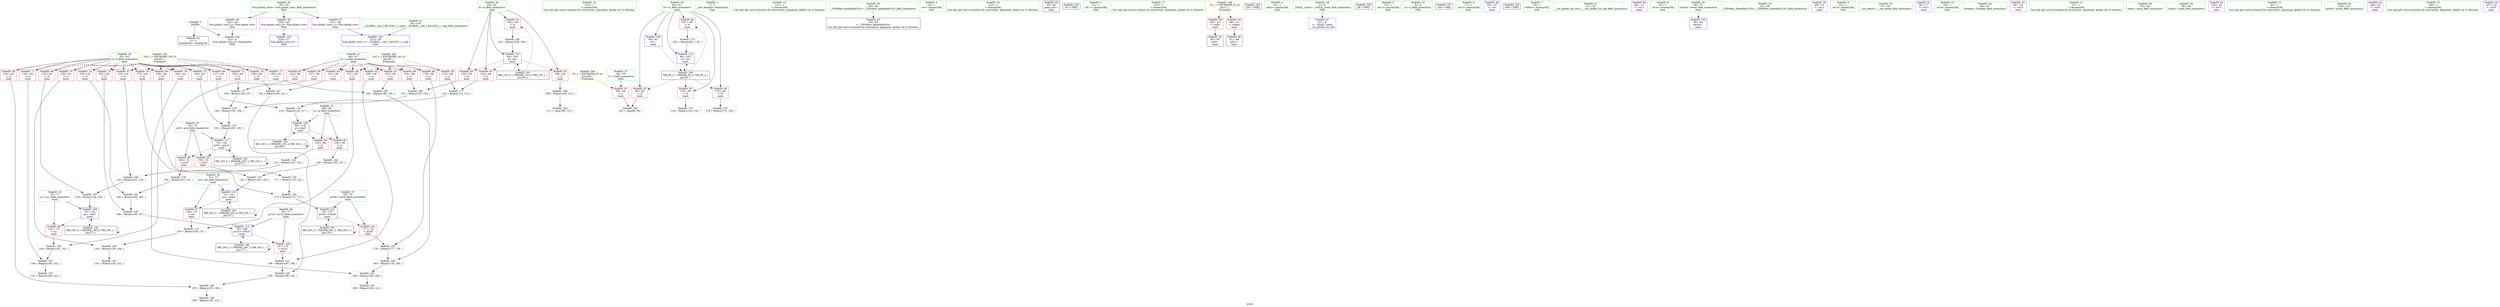 digraph "SVFG" {
	label="SVFG";

	Node0x5621e5918a80 [shape=record,color=grey,label="{NodeID: 0\nNullPtr}"];
	Node0x5621e5918a80 -> Node0x5621e59307f0[style=solid];
	Node0x5621e5918a80 -> Node0x5621e5931410[style=solid];
	Node0x5621e593b090 [shape=record,color=grey,label="{NodeID: 180\n155 = Binary(153, 154, )\n}"];
	Node0x5621e593b090 -> Node0x5621e593af10[style=solid];
	Node0x5621e5930e00 [shape=record,color=red,label="{NodeID: 97\n136\<--72\n\<--p2\nmain\n}"];
	Node0x5621e5930e00 -> Node0x5621e593a910[style=solid];
	Node0x5621e592efd0 [shape=record,color=green,label="{NodeID: 14\n110\<--1\n\<--dummyObj\nCan only get source location for instruction, argument, global var or function.}"];
	Node0x5621e59352f0 [shape=record,color=black,label="{NodeID: 194\nMR_20V_2 = PHI(MR_20V_4, MR_20V_1, )\npts\{73 \}\n}"];
	Node0x5621e59352f0 -> Node0x5621e5931920[style=dashed];
	Node0x5621e59352f0 -> Node0x5621e59352f0[style=dashed];
	Node0x5621e59319f0 [shape=record,color=blue,label="{NodeID: 111\n74\<--161\np18\<--rem21\nmain\n}"];
	Node0x5621e59319f0 -> Node0x5621e5930ed0[style=dashed];
	Node0x5621e59319f0 -> Node0x5621e5930fa0[style=dashed];
	Node0x5621e59319f0 -> Node0x5621e59353e0[style=dashed];
	Node0x5621e592fbd0 [shape=record,color=green,label="{NodeID: 28\n60\<--61\ntt\<--tt_field_insensitive\nmain\n}"];
	Node0x5621e592fbd0 -> Node0x5621e5932940[style=solid];
	Node0x5621e592fbd0 -> Node0x5621e5932a10[style=solid];
	Node0x5621e592fbd0 -> Node0x5621e5932ae0[style=solid];
	Node0x5621e592fbd0 -> Node0x5621e5932bb0[style=solid];
	Node0x5621e592fbd0 -> Node0x5621e59315e0[style=solid];
	Node0x5621e592fbd0 -> Node0x5621e5931c60[style=solid];
	Node0x5621e59307f0 [shape=record,color=black,label="{NodeID: 42\n2\<--3\ndummyVal\<--dummyVal\n}"];
	Node0x5621e59323d0 [shape=record,color=purple,label="{NodeID: 56\n220\<--26\nllvm.global_ctors_0\<--llvm.global_ctors\nGlob }"];
	Node0x5621e59323d0 -> Node0x5621e5931210[style=solid];
	Node0x5621e5938810 [shape=record,color=grey,label="{NodeID: 153\n147 = Binary(146, 122, )\n}"];
	Node0x5621e5932fc0 [shape=record,color=red,label="{NodeID: 70\n139\<--62\n\<--d\nmain\n}"];
	Node0x5621e5932fc0 -> Node0x5621e5939b90[style=solid];
	Node0x5621e5939d10 [shape=record,color=grey,label="{NodeID: 167\n126 = Binary(124, 125, )\n}"];
	Node0x5621e5939d10 -> Node0x5621e5931850[style=solid];
	Node0x5621e5933b20 [shape=record,color=red,label="{NodeID: 84\n153\<--64\n\<--k\nmain\n}"];
	Node0x5621e5933b20 -> Node0x5621e593b090[style=solid];
	Node0x5621e5918c50 [shape=record,color=green,label="{NodeID: 1\n7\<--1\n__dso_handle\<--dummyObj\nGlob }"];
	Node0x5621e593b210 [shape=record,color=grey,label="{NodeID: 181\n166 = Binary(164, 165, )\n}"];
	Node0x5621e593b210 -> Node0x5621e5937c10[style=solid];
	Node0x5621e5930ed0 [shape=record,color=red,label="{NodeID: 98\n163\<--74\n\<--p18\nmain\n}"];
	Node0x5621e5930ed0 -> Node0x5621e593ad90[style=solid];
	Node0x5621e592f060 [shape=record,color=green,label="{NodeID: 15\n112\<--1\n\<--dummyObj\nCan only get source location for instruction, argument, global var or function.}"];
	Node0x5621e59353e0 [shape=record,color=black,label="{NodeID: 195\nMR_22V_2 = PHI(MR_22V_3, MR_22V_1, )\npts\{75 \}\n}"];
	Node0x5621e59353e0 -> Node0x5621e59319f0[style=dashed];
	Node0x5621e59353e0 -> Node0x5621e59353e0[style=dashed];
	Node0x5621e5931ac0 [shape=record,color=blue,label="{NodeID: 112\n76\<--168\np122\<--rem25\nmain\n}"];
	Node0x5621e5931ac0 -> Node0x5621e5931070[style=dashed];
	Node0x5621e5931ac0 -> Node0x5621e5946360[style=dashed];
	Node0x5621e592fca0 [shape=record,color=green,label="{NodeID: 29\n62\<--63\nd\<--d_field_insensitive\nmain\n}"];
	Node0x5621e592fca0 -> Node0x5621e5932c80[style=solid];
	Node0x5621e592fca0 -> Node0x5621e5932d50[style=solid];
	Node0x5621e592fca0 -> Node0x5621e5932e20[style=solid];
	Node0x5621e592fca0 -> Node0x5621e5932ef0[style=solid];
	Node0x5621e592fca0 -> Node0x5621e5932fc0[style=solid];
	Node0x5621e592fca0 -> Node0x5621e5933090[style=solid];
	Node0x5621e592fca0 -> Node0x5621e5933160[style=solid];
	Node0x5621e592fca0 -> Node0x5621e5933230[style=solid];
	Node0x5621e592fca0 -> Node0x5621e5933300[style=solid];
	Node0x5621e592fca0 -> Node0x5621e59333d0[style=solid];
	Node0x5621e592fca0 -> Node0x5621e59334a0[style=solid];
	Node0x5621e592fca0 -> Node0x5621e5933570[style=solid];
	Node0x5621e592fca0 -> Node0x5621e5933640[style=solid];
	Node0x5621e592fca0 -> Node0x5621e5933710[style=solid];
	Node0x5621e592fca0 -> Node0x5621e59337e0[style=solid];
	Node0x5621e59308f0 [shape=record,color=black,label="{NodeID: 43\n39\<--40\n\<--_ZNSt8ios_base4InitD1Ev\nCan only get source location for instruction, argument, global var or function.}"];
	Node0x5621e59324d0 [shape=record,color=purple,label="{NodeID: 57\n221\<--26\nllvm.global_ctors_1\<--llvm.global_ctors\nGlob }"];
	Node0x5621e59324d0 -> Node0x5621e5931310[style=solid];
	Node0x5621e5938990 [shape=record,color=grey,label="{NodeID: 154\n173 = Binary(171, 172, )\n}"];
	Node0x5621e5938990 -> Node0x5621e5931b90[style=solid];
	Node0x5621e5933090 [shape=record,color=red,label="{NodeID: 71\n145\<--62\n\<--d\nmain\n}"];
	Node0x5621e5933090 -> Node0x5621e5938690[style=solid];
	Node0x5621e5939e90 [shape=record,color=grey,label="{NodeID: 168\n124 = Binary(121, 123, )\n}"];
	Node0x5621e5939e90 -> Node0x5621e5939d10[style=solid];
	Node0x5621e5933bf0 [shape=record,color=red,label="{NodeID: 85\n115\<--66\n\<--n\nmain\n}"];
	Node0x5621e5933bf0 -> Node0x5621e593a310[style=solid];
	Node0x5621e5918b10 [shape=record,color=green,label="{NodeID: 2\n10\<--1\n.str\<--dummyObj\nGlob }"];
	Node0x5621e593b390 [shape=record,color=grey,label="{NodeID: 182\n100 = cmp(98, 99, )\n}"];
	Node0x5621e5930fa0 [shape=record,color=red,label="{NodeID: 99\n170\<--74\n\<--p18\nmain\n}"];
	Node0x5621e5930fa0 -> Node0x5621e5938390[style=solid];
	Node0x5621e592f0f0 [shape=record,color=green,label="{NodeID: 16\n122\<--1\n\<--dummyObj\nCan only get source location for instruction, argument, global var or function.}"];
	Node0x5621e5946360 [shape=record,color=black,label="{NodeID: 196\nMR_24V_2 = PHI(MR_24V_3, MR_24V_1, )\npts\{77 \}\n}"];
	Node0x5621e5946360 -> Node0x5621e5931ac0[style=dashed];
	Node0x5621e5946360 -> Node0x5621e5946360[style=dashed];
	Node0x5621e5931b90 [shape=record,color=blue,label="{NodeID: 113\n78\<--173\np226\<--rem28\nmain\n}"];
	Node0x5621e5931b90 -> Node0x5621e5931140[style=dashed];
	Node0x5621e5931b90 -> Node0x5621e5946860[style=dashed];
	Node0x5621e592fd70 [shape=record,color=green,label="{NodeID: 30\n64\<--65\nk\<--k_field_insensitive\nmain\n}"];
	Node0x5621e592fd70 -> Node0x5621e59338b0[style=solid];
	Node0x5621e592fd70 -> Node0x5621e5933980[style=solid];
	Node0x5621e592fd70 -> Node0x5621e5933a50[style=solid];
	Node0x5621e592fd70 -> Node0x5621e5933b20[style=solid];
	Node0x5621e592fd70 -> Node0x5621e59316b0[style=solid];
	Node0x5621e59309f0 [shape=record,color=black,label="{NodeID: 44\n55\<--81\nmain_ret\<--\nmain\n}"];
	Node0x5621e5950af0 [shape=record,color=black,label="{NodeID: 224\n93 = PHI()\n}"];
	Node0x5621e59325d0 [shape=record,color=purple,label="{NodeID: 58\n222\<--26\nllvm.global_ctors_2\<--llvm.global_ctors\nGlob }"];
	Node0x5621e59325d0 -> Node0x5621e5931410[style=solid];
	Node0x5621e5938b10 [shape=record,color=grey,label="{NodeID: 155\n185 = Binary(183, 184, )\n}"];
	Node0x5621e5938b10 -> Node0x5621e5938f90[style=solid];
	Node0x5621e5933160 [shape=record,color=red,label="{NodeID: 72\n156\<--62\n\<--d\nmain\n}"];
	Node0x5621e5933160 -> Node0x5621e593ac10[style=solid];
	Node0x5621e593a010 [shape=record,color=grey,label="{NodeID: 169\n109 = Binary(108, 110, )\n}"];
	Node0x5621e593a010 -> Node0x5621e593b510[style=solid];
	Node0x5621e5933cc0 [shape=record,color=red,label="{NodeID: 86\n137\<--66\n\<--n\nmain\n}"];
	Node0x5621e5933cc0 -> Node0x5621e593a910[style=solid];
	Node0x5621e592e1f0 [shape=record,color=green,label="{NodeID: 3\n12\<--1\n.str.1\<--dummyObj\nGlob }"];
	Node0x5621e593b510 [shape=record,color=grey,label="{NodeID: 183\n111 = cmp(109, 112, )\n}"];
	Node0x5621e5931070 [shape=record,color=red,label="{NodeID: 100\n187\<--76\n\<--p122\nmain\n}"];
	Node0x5621e5931070 -> Node0x5621e5938510[style=solid];
	Node0x5621e592f1c0 [shape=record,color=green,label="{NodeID: 17\n135\<--1\n\<--dummyObj\nCan only get source location for instruction, argument, global var or function.}"];
	Node0x5621e5946860 [shape=record,color=black,label="{NodeID: 197\nMR_26V_2 = PHI(MR_26V_3, MR_26V_1, )\npts\{79 \}\n}"];
	Node0x5621e5946860 -> Node0x5621e5931b90[style=dashed];
	Node0x5621e5946860 -> Node0x5621e5946860[style=dashed];
	Node0x5621e5931c60 [shape=record,color=blue,label="{NodeID: 114\n60\<--202\ntt\<--inc\nmain\n}"];
	Node0x5621e5931c60 -> Node0x5621e5943540[style=dashed];
	Node0x5621e592fe40 [shape=record,color=green,label="{NodeID: 31\n66\<--67\nn\<--n_field_insensitive\nmain\n}"];
	Node0x5621e592fe40 -> Node0x5621e5933bf0[style=solid];
	Node0x5621e592fe40 -> Node0x5621e5933cc0[style=solid];
	Node0x5621e592fe40 -> Node0x5621e5933d90[style=solid];
	Node0x5621e592fe40 -> Node0x5621e5933e60[style=solid];
	Node0x5621e592fe40 -> Node0x5621e5933f30[style=solid];
	Node0x5621e592fe40 -> Node0x5621e5934000[style=solid];
	Node0x5621e592fe40 -> Node0x5621e59340d0[style=solid];
	Node0x5621e592fe40 -> Node0x5621e59341a0[style=solid];
	Node0x5621e592fe40 -> Node0x5621e5934270[style=solid];
	Node0x5621e5930ac0 [shape=record,color=black,label="{NodeID: 45\n85\<--82\ncall\<--\nmain\n}"];
	Node0x5621e5950bf0 [shape=record,color=black,label="{NodeID: 225\n103 = PHI()\n}"];
	Node0x5621e59326d0 [shape=record,color=red,label="{NodeID: 59\n82\<--14\n\<--stdin\nmain\n}"];
	Node0x5621e59326d0 -> Node0x5621e5930ac0[style=solid];
	Node0x5621e5938c90 [shape=record,color=grey,label="{NodeID: 156\n144 = Binary(142, 143, )\n}"];
	Node0x5621e5938c90 -> Node0x5621e5938690[style=solid];
	Node0x5621e5933230 [shape=record,color=red,label="{NodeID: 73\n160\<--62\n\<--d\nmain\n}"];
	Node0x5621e5933230 -> Node0x5621e593aa90[style=solid];
	Node0x5621e593a190 [shape=record,color=grey,label="{NodeID: 170\n131 = Binary(129, 130, )\n}"];
	Node0x5621e593a190 -> Node0x5621e5931920[style=solid];
	Node0x5621e5933d90 [shape=record,color=red,label="{NodeID: 87\n143\<--66\n\<--n\nmain\n}"];
	Node0x5621e5933d90 -> Node0x5621e5938c90[style=solid];
	Node0x5621e592e280 [shape=record,color=green,label="{NodeID: 4\n14\<--1\nstdin\<--dummyObj\nGlob }"];
	Node0x5621e5931140 [shape=record,color=red,label="{NodeID: 101\n177\<--78\n\<--p226\nmain\n}"];
	Node0x5621e5931140 -> Node0x5621e5939110[style=solid];
	Node0x5621e592f290 [shape=record,color=green,label="{NodeID: 18\n4\<--6\n_ZStL8__ioinit\<--_ZStL8__ioinit_field_insensitive\nGlob }"];
	Node0x5621e592f290 -> Node0x5621e5930c60[style=solid];
	Node0x5621e5946d60 [shape=record,color=yellow,style=double,label="{NodeID: 198\n2V_1 = ENCHI(MR_2V_0)\npts\{1 \}\nFun[main]}"];
	Node0x5621e5946d60 -> Node0x5621e59326d0[style=dashed];
	Node0x5621e5946d60 -> Node0x5621e59327a0[style=dashed];
	Node0x5621e592ff10 [shape=record,color=green,label="{NodeID: 32\n68\<--69\np\<--p_field_insensitive\nmain\n}"];
	Node0x5621e592ff10 -> Node0x5621e5934340[style=solid];
	Node0x5621e592ff10 -> Node0x5621e5934410[style=solid];
	Node0x5621e592ff10 -> Node0x5621e5931780[style=solid];
	Node0x5621e5930b90 [shape=record,color=black,label="{NodeID: 46\n91\<--88\ncall1\<--\nmain\n}"];
	Node0x5621e5951280 [shape=record,color=black,label="{NodeID: 226\n38 = PHI()\n}"];
	Node0x5621e59327a0 [shape=record,color=red,label="{NodeID: 60\n88\<--19\n\<--stdout\nmain\n}"];
	Node0x5621e59327a0 -> Node0x5621e5930b90[style=solid];
	Node0x5621e5938e10 [shape=record,color=grey,label="{NodeID: 157\n176 = Binary(175, 135, )\n}"];
	Node0x5621e5933300 [shape=record,color=red,label="{NodeID: 74\n165\<--62\n\<--d\nmain\n}"];
	Node0x5621e5933300 -> Node0x5621e593b210[style=solid];
	Node0x5621e593a310 [shape=record,color=grey,label="{NodeID: 171\n116 = Binary(114, 115, )\n}"];
	Node0x5621e593a310 -> Node0x5621e593a490[style=solid];
	Node0x5621e5933e60 [shape=record,color=red,label="{NodeID: 88\n154\<--66\n\<--n\nmain\n}"];
	Node0x5621e5933e60 -> Node0x5621e593b090[style=solid];
	Node0x5621e592e310 [shape=record,color=green,label="{NodeID: 5\n15\<--1\n.str.2\<--dummyObj\nGlob }"];
	Node0x5621e5931210 [shape=record,color=blue,label="{NodeID: 102\n220\<--27\nllvm.global_ctors_0\<--\nGlob }"];
	Node0x5621e592f360 [shape=record,color=green,label="{NodeID: 19\n8\<--9\na\<--a_field_insensitive\nGlob }"];
	Node0x5621e592ffe0 [shape=record,color=green,label="{NodeID: 33\n70\<--71\np1\<--p1_field_insensitive\nmain\n}"];
	Node0x5621e592ffe0 -> Node0x5621e5930d30[style=solid];
	Node0x5621e592ffe0 -> Node0x5621e5931850[style=solid];
	Node0x5621e5930c60 [shape=record,color=purple,label="{NodeID: 47\n37\<--4\n\<--_ZStL8__ioinit\n__cxx_global_var_init\n}"];
	Node0x5621e5951380 [shape=record,color=black,label="{NodeID: 227\n149 = PHI()\n}"];
	Node0x5621e5932870 [shape=record,color=red,label="{NodeID: 61\n99\<--58\n\<--t\nmain\n}"];
	Node0x5621e5932870 -> Node0x5621e593b390[style=solid];
	Node0x5621e5938f90 [shape=record,color=grey,label="{NodeID: 158\n186 = Binary(185, 122, )\n}"];
	Node0x5621e59333d0 [shape=record,color=red,label="{NodeID: 75\n167\<--62\n\<--d\nmain\n}"];
	Node0x5621e59333d0 -> Node0x5621e5937c10[style=solid];
	Node0x5621e593a490 [shape=record,color=grey,label="{NodeID: 172\n118 = Binary(116, 117, )\n}"];
	Node0x5621e593a490 -> Node0x5621e5931780[style=solid];
	Node0x5621e5933f30 [shape=record,color=red,label="{NodeID: 89\n157\<--66\n\<--n\nmain\n}"];
	Node0x5621e5933f30 -> Node0x5621e593ac10[style=solid];
	Node0x5621e592e3a0 [shape=record,color=green,label="{NodeID: 6\n17\<--1\n.str.3\<--dummyObj\nGlob }"];
	Node0x5621e5931310 [shape=record,color=blue,label="{NodeID: 103\n221\<--28\nllvm.global_ctors_1\<--_GLOBAL__sub_I_Kivi239_1_1.cpp\nGlob }"];
	Node0x5621e592f430 [shape=record,color=green,label="{NodeID: 20\n26\<--30\nllvm.global_ctors\<--llvm.global_ctors_field_insensitive\nGlob }"];
	Node0x5621e592f430 -> Node0x5621e59323d0[style=solid];
	Node0x5621e592f430 -> Node0x5621e59324d0[style=solid];
	Node0x5621e592f430 -> Node0x5621e59325d0[style=solid];
	Node0x5621e5947960 [shape=record,color=yellow,style=double,label="{NodeID: 200\n6V_1 = ENCHI(MR_6V_0)\npts\{59 \}\nFun[main]}"];
	Node0x5621e5947960 -> Node0x5621e5932870[style=dashed];
	Node0x5621e59300b0 [shape=record,color=green,label="{NodeID: 34\n72\<--73\np2\<--p2_field_insensitive\nmain\n}"];
	Node0x5621e59300b0 -> Node0x5621e5930e00[style=solid];
	Node0x5621e59300b0 -> Node0x5621e5931920[style=solid];
	Node0x5621e5931d50 [shape=record,color=purple,label="{NodeID: 48\n83\<--10\n\<--.str\nmain\n}"];
	Node0x5621e5951480 [shape=record,color=black,label="{NodeID: 228\n198 = PHI()\n}"];
	Node0x5621e5937c10 [shape=record,color=grey,label="{NodeID: 145\n168 = Binary(166, 167, )\n}"];
	Node0x5621e5937c10 -> Node0x5621e5931ac0[style=solid];
	Node0x5621e5932940 [shape=record,color=red,label="{NodeID: 62\n98\<--60\n\<--tt\nmain\n}"];
	Node0x5621e5932940 -> Node0x5621e593b390[style=solid];
	Node0x5621e5939110 [shape=record,color=grey,label="{NodeID: 159\n179 = Binary(177, 178, )\n}"];
	Node0x5621e5939110 -> Node0x5621e5939290[style=solid];
	Node0x5621e59334a0 [shape=record,color=red,label="{NodeID: 76\n172\<--62\n\<--d\nmain\n}"];
	Node0x5621e59334a0 -> Node0x5621e5938990[style=solid];
	Node0x5621e593a610 [shape=record,color=grey,label="{NodeID: 173\n202 = Binary(201, 135, )\n}"];
	Node0x5621e593a610 -> Node0x5621e5931c60[style=solid];
	Node0x5621e5934000 [shape=record,color=red,label="{NodeID: 90\n178\<--66\n\<--n\nmain\n}"];
	Node0x5621e5934000 -> Node0x5621e5939110[style=solid];
	Node0x5621e592ebe0 [shape=record,color=green,label="{NodeID: 7\n19\<--1\nstdout\<--dummyObj\nGlob }"];
	Node0x5621e5931410 [shape=record,color=blue, style = dotted,label="{NodeID: 104\n222\<--3\nllvm.global_ctors_2\<--dummyVal\nGlob }"];
	Node0x5621e592f530 [shape=record,color=green,label="{NodeID: 21\n31\<--32\n__cxx_global_var_init\<--__cxx_global_var_init_field_insensitive\n}"];
	Node0x5621e5930180 [shape=record,color=green,label="{NodeID: 35\n74\<--75\np18\<--p18_field_insensitive\nmain\n}"];
	Node0x5621e5930180 -> Node0x5621e5930ed0[style=solid];
	Node0x5621e5930180 -> Node0x5621e5930fa0[style=solid];
	Node0x5621e5930180 -> Node0x5621e59319f0[style=solid];
	Node0x5621e5931e20 [shape=record,color=purple,label="{NodeID: 49\n84\<--12\n\<--.str.1\nmain\n}"];
	Node0x5621e5937d90 [shape=record,color=grey,label="{NodeID: 146\n193 = Binary(189, 192, )\n}"];
	Node0x5621e5937d90 -> Node0x5621e5938210[style=solid];
	Node0x5621e5932a10 [shape=record,color=red,label="{NodeID: 63\n133\<--60\n\<--tt\nmain\n}"];
	Node0x5621e5932a10 -> Node0x5621e593a790[style=solid];
	Node0x5621e5939290 [shape=record,color=grey,label="{NodeID: 160\n183 = Binary(179, 182, )\n}"];
	Node0x5621e5939290 -> Node0x5621e5938b10[style=solid];
	Node0x5621e5933570 [shape=record,color=red,label="{NodeID: 77\n180\<--62\n\<--d\nmain\n}"];
	Node0x5621e5933570 -> Node0x5621e5939a10[style=solid];
	Node0x5621e593a790 [shape=record,color=grey,label="{NodeID: 174\n134 = Binary(133, 135, )\n}"];
	Node0x5621e59340d0 [shape=record,color=red,label="{NodeID: 91\n181\<--66\n\<--n\nmain\n}"];
	Node0x5621e59340d0 -> Node0x5621e5939a10[style=solid];
	Node0x5621e592ec70 [shape=record,color=green,label="{NodeID: 8\n20\<--1\n.str.4\<--dummyObj\nGlob }"];
	Node0x5621e5931510 [shape=record,color=blue,label="{NodeID: 105\n56\<--81\nretval\<--\nmain\n}"];
	Node0x5621e592f630 [shape=record,color=green,label="{NodeID: 22\n35\<--36\n_ZNSt8ios_base4InitC1Ev\<--_ZNSt8ios_base4InitC1Ev_field_insensitive\n}"];
	Node0x5621e5947b20 [shape=record,color=yellow,style=double,label="{NodeID: 202\n10V_1 = ENCHI(MR_10V_0)\npts\{63 \}\nFun[main]}"];
	Node0x5621e5947b20 -> Node0x5621e5932c80[style=dashed];
	Node0x5621e5947b20 -> Node0x5621e5932d50[style=dashed];
	Node0x5621e5947b20 -> Node0x5621e5932e20[style=dashed];
	Node0x5621e5947b20 -> Node0x5621e5932ef0[style=dashed];
	Node0x5621e5947b20 -> Node0x5621e5932fc0[style=dashed];
	Node0x5621e5947b20 -> Node0x5621e5933090[style=dashed];
	Node0x5621e5947b20 -> Node0x5621e5933160[style=dashed];
	Node0x5621e5947b20 -> Node0x5621e5933230[style=dashed];
	Node0x5621e5947b20 -> Node0x5621e5933300[style=dashed];
	Node0x5621e5947b20 -> Node0x5621e59333d0[style=dashed];
	Node0x5621e5947b20 -> Node0x5621e59334a0[style=dashed];
	Node0x5621e5947b20 -> Node0x5621e5933570[style=dashed];
	Node0x5621e5947b20 -> Node0x5621e5933640[style=dashed];
	Node0x5621e5947b20 -> Node0x5621e5933710[style=dashed];
	Node0x5621e5947b20 -> Node0x5621e59337e0[style=dashed];
	Node0x5621e5930250 [shape=record,color=green,label="{NodeID: 36\n76\<--77\np122\<--p122_field_insensitive\nmain\n}"];
	Node0x5621e5930250 -> Node0x5621e5931070[style=solid];
	Node0x5621e5930250 -> Node0x5621e5931ac0[style=solid];
	Node0x5621e5931ef0 [shape=record,color=purple,label="{NodeID: 50\n89\<--15\n\<--.str.2\nmain\n}"];
	Node0x5621e5937f10 [shape=record,color=grey,label="{NodeID: 147\n192 = Binary(190, 191, )\n}"];
	Node0x5621e5937f10 -> Node0x5621e5937d90[style=solid];
	Node0x5621e5932ae0 [shape=record,color=red,label="{NodeID: 64\n175\<--60\n\<--tt\nmain\n}"];
	Node0x5621e5932ae0 -> Node0x5621e5938e10[style=solid];
	Node0x5621e5939410 [shape=record,color=grey,label="{NodeID: 161\n141 = Binary(140, 122, )\n}"];
	Node0x5621e5933640 [shape=record,color=red,label="{NodeID: 78\n184\<--62\n\<--d\nmain\n}"];
	Node0x5621e5933640 -> Node0x5621e5938b10[style=solid];
	Node0x5621e593a910 [shape=record,color=grey,label="{NodeID: 175\n138 = Binary(136, 137, )\n}"];
	Node0x5621e593a910 -> Node0x5621e5939b90[style=solid];
	Node0x5621e59341a0 [shape=record,color=red,label="{NodeID: 92\n188\<--66\n\<--n\nmain\n}"];
	Node0x5621e59341a0 -> Node0x5621e5938510[style=solid];
	Node0x5621e592ed00 [shape=record,color=green,label="{NodeID: 9\n22\<--1\n.str.5\<--dummyObj\nGlob }"];
	Node0x5621e59315e0 [shape=record,color=blue,label="{NodeID: 106\n60\<--81\ntt\<--\nmain\n}"];
	Node0x5621e59315e0 -> Node0x5621e5943540[style=dashed];
	Node0x5621e592f730 [shape=record,color=green,label="{NodeID: 23\n41\<--42\n__cxa_atexit\<--__cxa_atexit_field_insensitive\n}"];
	Node0x5621e5930320 [shape=record,color=green,label="{NodeID: 37\n78\<--79\np226\<--p226_field_insensitive\nmain\n}"];
	Node0x5621e5930320 -> Node0x5621e5931140[style=solid];
	Node0x5621e5930320 -> Node0x5621e5931b90[style=solid];
	Node0x5621e5931fc0 [shape=record,color=purple,label="{NodeID: 51\n90\<--17\n\<--.str.3\nmain\n}"];
	Node0x5621e5938090 [shape=record,color=grey,label="{NodeID: 148\n196 = Binary(195, 122, )\n}"];
	Node0x5621e5932bb0 [shape=record,color=red,label="{NodeID: 65\n201\<--60\n\<--tt\nmain\n}"];
	Node0x5621e5932bb0 -> Node0x5621e593a610[style=solid];
	Node0x5621e5939590 [shape=record,color=grey,label="{NodeID: 162\n105 = Binary(104, 106, )\n}"];
	Node0x5621e5939590 -> Node0x5621e59316b0[style=solid];
	Node0x5621e5933710 [shape=record,color=red,label="{NodeID: 79\n190\<--62\n\<--d\nmain\n}"];
	Node0x5621e5933710 -> Node0x5621e5937f10[style=solid];
	Node0x5621e593aa90 [shape=record,color=grey,label="{NodeID: 176\n161 = Binary(159, 160, )\n}"];
	Node0x5621e593aa90 -> Node0x5621e59319f0[style=solid];
	Node0x5621e5934270 [shape=record,color=red,label="{NodeID: 93\n191\<--66\n\<--n\nmain\n}"];
	Node0x5621e5934270 -> Node0x5621e5937f10[style=solid];
	Node0x5621e592ed90 [shape=record,color=green,label="{NodeID: 10\n24\<--1\n.str.6\<--dummyObj\nGlob }"];
	Node0x5621e5943540 [shape=record,color=black,label="{NodeID: 190\nMR_8V_3 = PHI(MR_8V_4, MR_8V_2, )\npts\{61 \}\n}"];
	Node0x5621e5943540 -> Node0x5621e5932940[style=dashed];
	Node0x5621e5943540 -> Node0x5621e5932a10[style=dashed];
	Node0x5621e5943540 -> Node0x5621e5932ae0[style=dashed];
	Node0x5621e5943540 -> Node0x5621e5932bb0[style=dashed];
	Node0x5621e5943540 -> Node0x5621e5931c60[style=dashed];
	Node0x5621e59316b0 [shape=record,color=blue,label="{NodeID: 107\n64\<--105\nk\<--dec\nmain\n}"];
	Node0x5621e59316b0 -> Node0x5621e5933980[style=dashed];
	Node0x5621e59316b0 -> Node0x5621e5933a50[style=dashed];
	Node0x5621e59316b0 -> Node0x5621e5933b20[style=dashed];
	Node0x5621e59316b0 -> Node0x5621e5943a40[style=dashed];
	Node0x5621e592f830 [shape=record,color=green,label="{NodeID: 24\n40\<--46\n_ZNSt8ios_base4InitD1Ev\<--_ZNSt8ios_base4InitD1Ev_field_insensitive\n}"];
	Node0x5621e592f830 -> Node0x5621e59308f0[style=solid];
	Node0x5621e5947ce0 [shape=record,color=yellow,style=double,label="{NodeID: 204\n14V_1 = ENCHI(MR_14V_0)\npts\{67 \}\nFun[main]}"];
	Node0x5621e5947ce0 -> Node0x5621e5933bf0[style=dashed];
	Node0x5621e5947ce0 -> Node0x5621e5933cc0[style=dashed];
	Node0x5621e5947ce0 -> Node0x5621e5933d90[style=dashed];
	Node0x5621e5947ce0 -> Node0x5621e5933e60[style=dashed];
	Node0x5621e5947ce0 -> Node0x5621e5933f30[style=dashed];
	Node0x5621e5947ce0 -> Node0x5621e5934000[style=dashed];
	Node0x5621e5947ce0 -> Node0x5621e59340d0[style=dashed];
	Node0x5621e5947ce0 -> Node0x5621e59341a0[style=dashed];
	Node0x5621e5947ce0 -> Node0x5621e5934270[style=dashed];
	Node0x5621e59303f0 [shape=record,color=green,label="{NodeID: 38\n86\<--87\nfreopen\<--freopen_field_insensitive\n}"];
	Node0x5621e5932090 [shape=record,color=purple,label="{NodeID: 52\n92\<--20\n\<--.str.4\nmain\n}"];
	Node0x5621e5938210 [shape=record,color=grey,label="{NodeID: 149\n195 = Binary(193, 194, )\n}"];
	Node0x5621e5938210 -> Node0x5621e5938090[style=solid];
	Node0x5621e5932c80 [shape=record,color=red,label="{NodeID: 66\n117\<--62\n\<--d\nmain\n}"];
	Node0x5621e5932c80 -> Node0x5621e593a490[style=solid];
	Node0x5621e5939710 [shape=record,color=grey,label="{NodeID: 163\n121 = Binary(120, 122, )\n}"];
	Node0x5621e5939710 -> Node0x5621e5939e90[style=solid];
	Node0x5621e59337e0 [shape=record,color=red,label="{NodeID: 80\n194\<--62\n\<--d\nmain\n}"];
	Node0x5621e59337e0 -> Node0x5621e5938210[style=solid];
	Node0x5621e593ac10 [shape=record,color=grey,label="{NodeID: 177\n158 = Binary(156, 157, )\n}"];
	Node0x5621e593ac10 -> Node0x5621e593af10[style=solid];
	Node0x5621e5934340 [shape=record,color=red,label="{NodeID: 94\n120\<--68\n\<--p\nmain\n}"];
	Node0x5621e5934340 -> Node0x5621e5939710[style=solid];
	Node0x5621e592ee20 [shape=record,color=green,label="{NodeID: 11\n27\<--1\n\<--dummyObj\nCan only get source location for instruction, argument, global var or function.}"];
	Node0x5621e5943a40 [shape=record,color=black,label="{NodeID: 191\nMR_12V_2 = PHI(MR_12V_3, MR_12V_1, )\npts\{65 \}\n}"];
	Node0x5621e5943a40 -> Node0x5621e59338b0[style=dashed];
	Node0x5621e5943a40 -> Node0x5621e59316b0[style=dashed];
	Node0x5621e5931780 [shape=record,color=blue,label="{NodeID: 108\n68\<--118\np\<--rem5\nmain\n}"];
	Node0x5621e5931780 -> Node0x5621e5934340[style=dashed];
	Node0x5621e5931780 -> Node0x5621e5934410[style=dashed];
	Node0x5621e5931780 -> Node0x5621e59348f0[style=dashed];
	Node0x5621e592f930 [shape=record,color=green,label="{NodeID: 25\n53\<--54\nmain\<--main_field_insensitive\n}"];
	Node0x5621e59304f0 [shape=record,color=green,label="{NodeID: 39\n94\<--95\nscanf\<--scanf_field_insensitive\n}"];
	Node0x5621e5932160 [shape=record,color=purple,label="{NodeID: 53\n102\<--22\n\<--.str.5\nmain\n}"];
	Node0x5621e5938390 [shape=record,color=grey,label="{NodeID: 150\n171 = Binary(170, 122, )\n}"];
	Node0x5621e5938390 -> Node0x5621e5938990[style=solid];
	Node0x5621e5932d50 [shape=record,color=red,label="{NodeID: 67\n123\<--62\n\<--d\nmain\n}"];
	Node0x5621e5932d50 -> Node0x5621e5939e90[style=solid];
	Node0x5621e5939890 [shape=record,color=grey,label="{NodeID: 164\n129 = Binary(128, 122, )\n}"];
	Node0x5621e5939890 -> Node0x5621e593a190[style=solid];
	Node0x5621e59338b0 [shape=record,color=red,label="{NodeID: 81\n104\<--64\n\<--k\nmain\n}"];
	Node0x5621e59338b0 -> Node0x5621e5939590[style=solid];
	Node0x5621e593ad90 [shape=record,color=grey,label="{NodeID: 178\n164 = Binary(163, 122, )\n}"];
	Node0x5621e593ad90 -> Node0x5621e593b210[style=solid];
	Node0x5621e5934410 [shape=record,color=red,label="{NodeID: 95\n128\<--68\n\<--p\nmain\n}"];
	Node0x5621e5934410 -> Node0x5621e5939890[style=solid];
	Node0x5621e592eeb0 [shape=record,color=green,label="{NodeID: 12\n81\<--1\n\<--dummyObj\nCan only get source location for instruction, argument, global var or function.}"];
	Node0x5621e59348f0 [shape=record,color=black,label="{NodeID: 192\nMR_16V_2 = PHI(MR_16V_4, MR_16V_1, )\npts\{69 \}\n}"];
	Node0x5621e59348f0 -> Node0x5621e5931780[style=dashed];
	Node0x5621e59348f0 -> Node0x5621e59348f0[style=dashed];
	Node0x5621e5931850 [shape=record,color=blue,label="{NodeID: 109\n70\<--126\np1\<--rem7\nmain\n}"];
	Node0x5621e5931850 -> Node0x5621e5930d30[style=dashed];
	Node0x5621e5931850 -> Node0x5621e5934df0[style=dashed];
	Node0x5621e592fa30 [shape=record,color=green,label="{NodeID: 26\n56\<--57\nretval\<--retval_field_insensitive\nmain\n}"];
	Node0x5621e592fa30 -> Node0x5621e5931510[style=solid];
	Node0x5621e59305f0 [shape=record,color=green,label="{NodeID: 40\n150\<--151\nprintf\<--printf_field_insensitive\n}"];
	Node0x5621e5932230 [shape=record,color=purple,label="{NodeID: 54\n148\<--24\n\<--.str.6\nmain\n}"];
	Node0x5621e5938510 [shape=record,color=grey,label="{NodeID: 151\n189 = Binary(187, 188, )\n}"];
	Node0x5621e5938510 -> Node0x5621e5937d90[style=solid];
	Node0x5621e5932e20 [shape=record,color=red,label="{NodeID: 68\n125\<--62\n\<--d\nmain\n}"];
	Node0x5621e5932e20 -> Node0x5621e5939d10[style=solid];
	Node0x5621e5939a10 [shape=record,color=grey,label="{NodeID: 165\n182 = Binary(180, 181, )\n}"];
	Node0x5621e5939a10 -> Node0x5621e5939290[style=solid];
	Node0x5621e5933980 [shape=record,color=red,label="{NodeID: 82\n108\<--64\n\<--k\nmain\n}"];
	Node0x5621e5933980 -> Node0x5621e593a010[style=solid];
	Node0x5621e593af10 [shape=record,color=grey,label="{NodeID: 179\n159 = Binary(155, 158, )\n}"];
	Node0x5621e593af10 -> Node0x5621e593aa90[style=solid];
	Node0x5621e5930d30 [shape=record,color=red,label="{NodeID: 96\n142\<--70\n\<--p1\nmain\n}"];
	Node0x5621e5930d30 -> Node0x5621e5938c90[style=solid];
	Node0x5621e592ef40 [shape=record,color=green,label="{NodeID: 13\n106\<--1\n\<--dummyObj\nCan only get source location for instruction, argument, global var or function.}"];
	Node0x5621e5934df0 [shape=record,color=black,label="{NodeID: 193\nMR_18V_2 = PHI(MR_18V_4, MR_18V_1, )\npts\{71 \}\n}"];
	Node0x5621e5934df0 -> Node0x5621e5931850[style=dashed];
	Node0x5621e5934df0 -> Node0x5621e5934df0[style=dashed];
	Node0x5621e5931920 [shape=record,color=blue,label="{NodeID: 110\n72\<--131\np2\<--rem9\nmain\n}"];
	Node0x5621e5931920 -> Node0x5621e5930e00[style=dashed];
	Node0x5621e5931920 -> Node0x5621e59352f0[style=dashed];
	Node0x5621e592fb00 [shape=record,color=green,label="{NodeID: 27\n58\<--59\nt\<--t_field_insensitive\nmain\n}"];
	Node0x5621e592fb00 -> Node0x5621e5932870[style=solid];
	Node0x5621e59306f0 [shape=record,color=green,label="{NodeID: 41\n28\<--216\n_GLOBAL__sub_I_Kivi239_1_1.cpp\<--_GLOBAL__sub_I_Kivi239_1_1.cpp_field_insensitive\n}"];
	Node0x5621e59306f0 -> Node0x5621e5931310[style=solid];
	Node0x5621e5932300 [shape=record,color=purple,label="{NodeID: 55\n197\<--24\n\<--.str.6\nmain\n}"];
	Node0x5621e5938690 [shape=record,color=grey,label="{NodeID: 152\n146 = Binary(144, 145, )\n}"];
	Node0x5621e5938690 -> Node0x5621e5938810[style=solid];
	Node0x5621e5932ef0 [shape=record,color=red,label="{NodeID: 69\n130\<--62\n\<--d\nmain\n}"];
	Node0x5621e5932ef0 -> Node0x5621e593a190[style=solid];
	Node0x5621e5939b90 [shape=record,color=grey,label="{NodeID: 166\n140 = Binary(138, 139, )\n}"];
	Node0x5621e5939b90 -> Node0x5621e5939410[style=solid];
	Node0x5621e5933a50 [shape=record,color=red,label="{NodeID: 83\n114\<--64\n\<--k\nmain\n}"];
	Node0x5621e5933a50 -> Node0x5621e593a310[style=solid];
}
